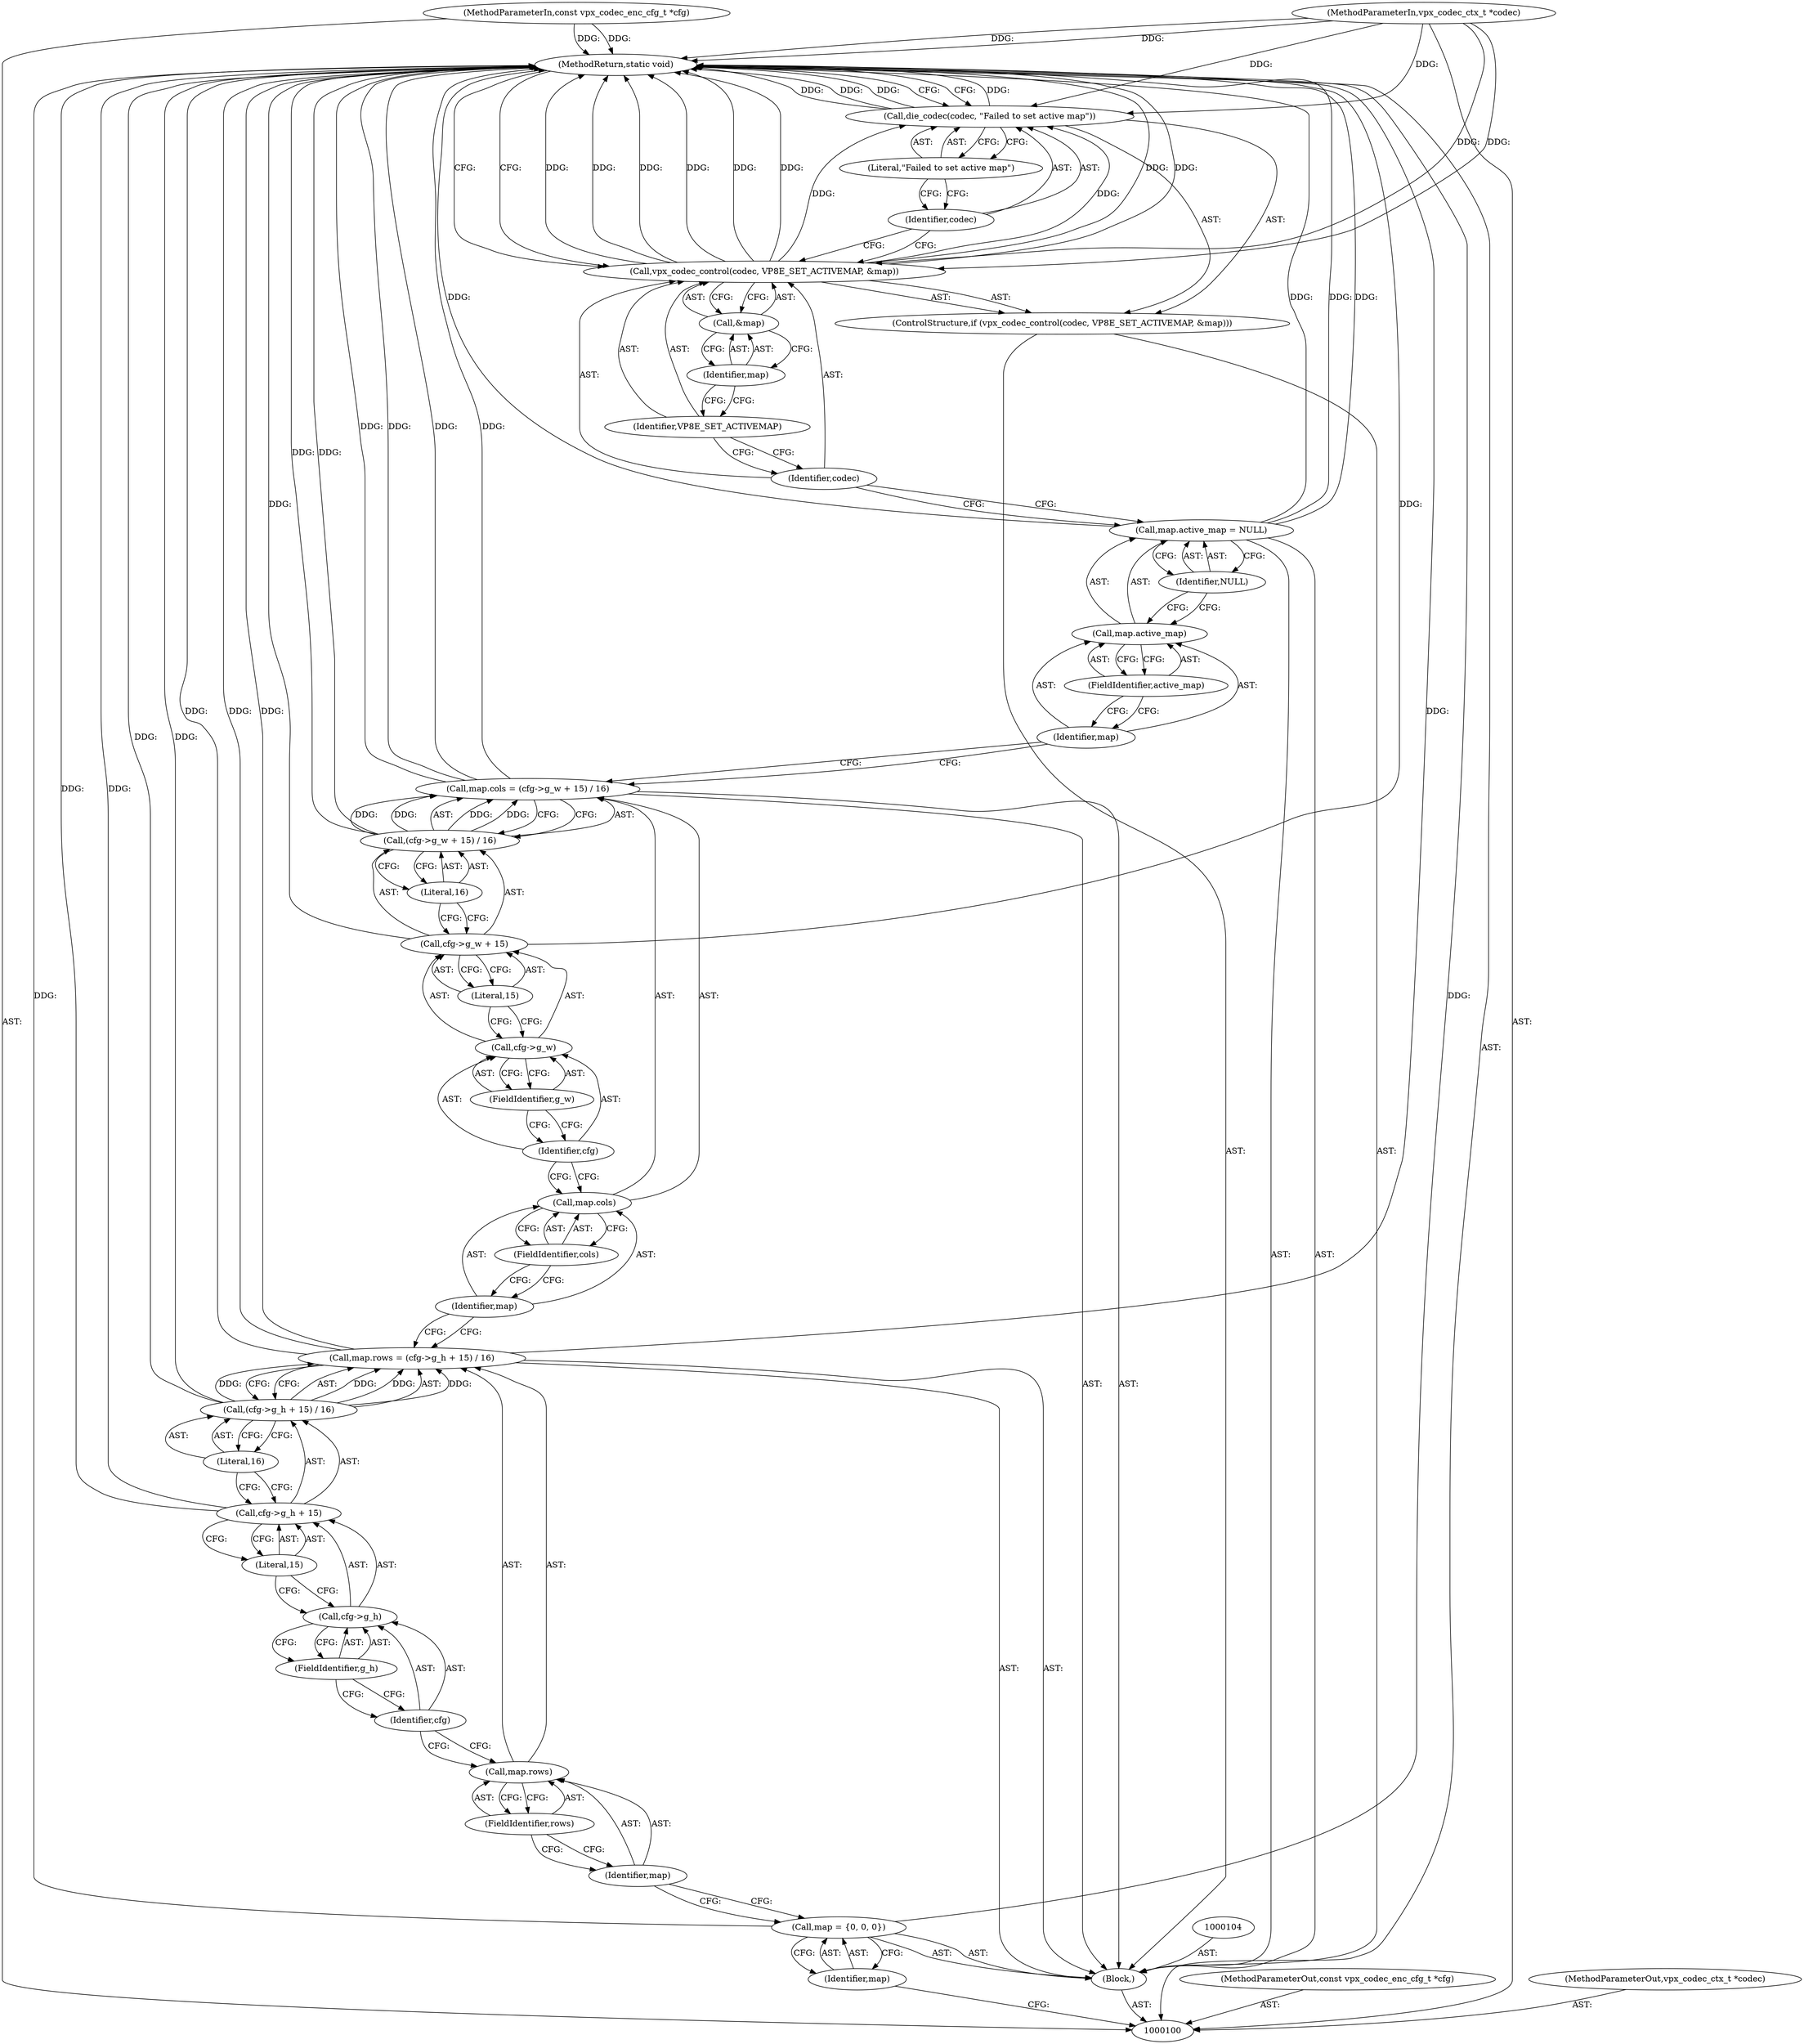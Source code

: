 digraph "0_Android_5a9753fca56f0eeb9f61e342b2fccffc364f9426_10" {
"1000143" [label="(MethodReturn,static void)"];
"1000101" [label="(MethodParameterIn,const vpx_codec_enc_cfg_t *cfg)"];
"1000193" [label="(MethodParameterOut,const vpx_codec_enc_cfg_t *cfg)"];
"1000141" [label="(Identifier,codec)"];
"1000142" [label="(Literal,\"Failed to set active map\")"];
"1000140" [label="(Call,die_codec(codec, \"Failed to set active map\"))"];
"1000102" [label="(MethodParameterIn,vpx_codec_ctx_t *codec)"];
"1000194" [label="(MethodParameterOut,vpx_codec_ctx_t *codec)"];
"1000103" [label="(Block,)"];
"1000105" [label="(Call,map = {0, 0, 0})"];
"1000106" [label="(Identifier,map)"];
"1000111" [label="(Call,(cfg->g_h + 15) / 16)"];
"1000112" [label="(Call,cfg->g_h + 15)"];
"1000113" [label="(Call,cfg->g_h)"];
"1000114" [label="(Identifier,cfg)"];
"1000115" [label="(FieldIdentifier,g_h)"];
"1000116" [label="(Literal,15)"];
"1000107" [label="(Call,map.rows = (cfg->g_h + 15) / 16)"];
"1000108" [label="(Call,map.rows)"];
"1000109" [label="(Identifier,map)"];
"1000117" [label="(Literal,16)"];
"1000110" [label="(FieldIdentifier,rows)"];
"1000122" [label="(Call,(cfg->g_w + 15) / 16)"];
"1000123" [label="(Call,cfg->g_w + 15)"];
"1000124" [label="(Call,cfg->g_w)"];
"1000125" [label="(Identifier,cfg)"];
"1000126" [label="(FieldIdentifier,g_w)"];
"1000127" [label="(Literal,15)"];
"1000118" [label="(Call,map.cols = (cfg->g_w + 15) / 16)"];
"1000119" [label="(Call,map.cols)"];
"1000120" [label="(Identifier,map)"];
"1000128" [label="(Literal,16)"];
"1000121" [label="(FieldIdentifier,cols)"];
"1000129" [label="(Call,map.active_map = NULL)"];
"1000130" [label="(Call,map.active_map)"];
"1000131" [label="(Identifier,map)"];
"1000133" [label="(Identifier,NULL)"];
"1000132" [label="(FieldIdentifier,active_map)"];
"1000134" [label="(ControlStructure,if (vpx_codec_control(codec, VP8E_SET_ACTIVEMAP, &map)))"];
"1000136" [label="(Identifier,codec)"];
"1000137" [label="(Identifier,VP8E_SET_ACTIVEMAP)"];
"1000135" [label="(Call,vpx_codec_control(codec, VP8E_SET_ACTIVEMAP, &map))"];
"1000138" [label="(Call,&map)"];
"1000139" [label="(Identifier,map)"];
"1000143" -> "1000100"  [label="AST: "];
"1000143" -> "1000140"  [label="CFG: "];
"1000143" -> "1000135"  [label="CFG: "];
"1000129" -> "1000143"  [label="DDG: "];
"1000129" -> "1000143"  [label="DDG: "];
"1000107" -> "1000143"  [label="DDG: "];
"1000107" -> "1000143"  [label="DDG: "];
"1000140" -> "1000143"  [label="DDG: "];
"1000140" -> "1000143"  [label="DDG: "];
"1000135" -> "1000143"  [label="DDG: "];
"1000135" -> "1000143"  [label="DDG: "];
"1000135" -> "1000143"  [label="DDG: "];
"1000135" -> "1000143"  [label="DDG: "];
"1000118" -> "1000143"  [label="DDG: "];
"1000118" -> "1000143"  [label="DDG: "];
"1000123" -> "1000143"  [label="DDG: "];
"1000122" -> "1000143"  [label="DDG: "];
"1000102" -> "1000143"  [label="DDG: "];
"1000111" -> "1000143"  [label="DDG: "];
"1000112" -> "1000143"  [label="DDG: "];
"1000101" -> "1000143"  [label="DDG: "];
"1000105" -> "1000143"  [label="DDG: "];
"1000101" -> "1000100"  [label="AST: "];
"1000101" -> "1000143"  [label="DDG: "];
"1000193" -> "1000100"  [label="AST: "];
"1000141" -> "1000140"  [label="AST: "];
"1000141" -> "1000135"  [label="CFG: "];
"1000142" -> "1000141"  [label="CFG: "];
"1000142" -> "1000140"  [label="AST: "];
"1000142" -> "1000141"  [label="CFG: "];
"1000140" -> "1000142"  [label="CFG: "];
"1000140" -> "1000134"  [label="AST: "];
"1000140" -> "1000142"  [label="CFG: "];
"1000141" -> "1000140"  [label="AST: "];
"1000142" -> "1000140"  [label="AST: "];
"1000143" -> "1000140"  [label="CFG: "];
"1000140" -> "1000143"  [label="DDG: "];
"1000140" -> "1000143"  [label="DDG: "];
"1000135" -> "1000140"  [label="DDG: "];
"1000102" -> "1000140"  [label="DDG: "];
"1000102" -> "1000100"  [label="AST: "];
"1000102" -> "1000143"  [label="DDG: "];
"1000102" -> "1000135"  [label="DDG: "];
"1000102" -> "1000140"  [label="DDG: "];
"1000194" -> "1000100"  [label="AST: "];
"1000103" -> "1000100"  [label="AST: "];
"1000104" -> "1000103"  [label="AST: "];
"1000105" -> "1000103"  [label="AST: "];
"1000107" -> "1000103"  [label="AST: "];
"1000118" -> "1000103"  [label="AST: "];
"1000129" -> "1000103"  [label="AST: "];
"1000134" -> "1000103"  [label="AST: "];
"1000105" -> "1000103"  [label="AST: "];
"1000105" -> "1000106"  [label="CFG: "];
"1000106" -> "1000105"  [label="AST: "];
"1000109" -> "1000105"  [label="CFG: "];
"1000105" -> "1000143"  [label="DDG: "];
"1000106" -> "1000105"  [label="AST: "];
"1000106" -> "1000100"  [label="CFG: "];
"1000105" -> "1000106"  [label="CFG: "];
"1000111" -> "1000107"  [label="AST: "];
"1000111" -> "1000117"  [label="CFG: "];
"1000112" -> "1000111"  [label="AST: "];
"1000117" -> "1000111"  [label="AST: "];
"1000107" -> "1000111"  [label="CFG: "];
"1000111" -> "1000143"  [label="DDG: "];
"1000111" -> "1000107"  [label="DDG: "];
"1000111" -> "1000107"  [label="DDG: "];
"1000112" -> "1000111"  [label="AST: "];
"1000112" -> "1000116"  [label="CFG: "];
"1000113" -> "1000112"  [label="AST: "];
"1000116" -> "1000112"  [label="AST: "];
"1000117" -> "1000112"  [label="CFG: "];
"1000112" -> "1000143"  [label="DDG: "];
"1000113" -> "1000112"  [label="AST: "];
"1000113" -> "1000115"  [label="CFG: "];
"1000114" -> "1000113"  [label="AST: "];
"1000115" -> "1000113"  [label="AST: "];
"1000116" -> "1000113"  [label="CFG: "];
"1000114" -> "1000113"  [label="AST: "];
"1000114" -> "1000108"  [label="CFG: "];
"1000115" -> "1000114"  [label="CFG: "];
"1000115" -> "1000113"  [label="AST: "];
"1000115" -> "1000114"  [label="CFG: "];
"1000113" -> "1000115"  [label="CFG: "];
"1000116" -> "1000112"  [label="AST: "];
"1000116" -> "1000113"  [label="CFG: "];
"1000112" -> "1000116"  [label="CFG: "];
"1000107" -> "1000103"  [label="AST: "];
"1000107" -> "1000111"  [label="CFG: "];
"1000108" -> "1000107"  [label="AST: "];
"1000111" -> "1000107"  [label="AST: "];
"1000120" -> "1000107"  [label="CFG: "];
"1000107" -> "1000143"  [label="DDG: "];
"1000107" -> "1000143"  [label="DDG: "];
"1000111" -> "1000107"  [label="DDG: "];
"1000111" -> "1000107"  [label="DDG: "];
"1000108" -> "1000107"  [label="AST: "];
"1000108" -> "1000110"  [label="CFG: "];
"1000109" -> "1000108"  [label="AST: "];
"1000110" -> "1000108"  [label="AST: "];
"1000114" -> "1000108"  [label="CFG: "];
"1000109" -> "1000108"  [label="AST: "];
"1000109" -> "1000105"  [label="CFG: "];
"1000110" -> "1000109"  [label="CFG: "];
"1000117" -> "1000111"  [label="AST: "];
"1000117" -> "1000112"  [label="CFG: "];
"1000111" -> "1000117"  [label="CFG: "];
"1000110" -> "1000108"  [label="AST: "];
"1000110" -> "1000109"  [label="CFG: "];
"1000108" -> "1000110"  [label="CFG: "];
"1000122" -> "1000118"  [label="AST: "];
"1000122" -> "1000128"  [label="CFG: "];
"1000123" -> "1000122"  [label="AST: "];
"1000128" -> "1000122"  [label="AST: "];
"1000118" -> "1000122"  [label="CFG: "];
"1000122" -> "1000143"  [label="DDG: "];
"1000122" -> "1000118"  [label="DDG: "];
"1000122" -> "1000118"  [label="DDG: "];
"1000123" -> "1000122"  [label="AST: "];
"1000123" -> "1000127"  [label="CFG: "];
"1000124" -> "1000123"  [label="AST: "];
"1000127" -> "1000123"  [label="AST: "];
"1000128" -> "1000123"  [label="CFG: "];
"1000123" -> "1000143"  [label="DDG: "];
"1000124" -> "1000123"  [label="AST: "];
"1000124" -> "1000126"  [label="CFG: "];
"1000125" -> "1000124"  [label="AST: "];
"1000126" -> "1000124"  [label="AST: "];
"1000127" -> "1000124"  [label="CFG: "];
"1000125" -> "1000124"  [label="AST: "];
"1000125" -> "1000119"  [label="CFG: "];
"1000126" -> "1000125"  [label="CFG: "];
"1000126" -> "1000124"  [label="AST: "];
"1000126" -> "1000125"  [label="CFG: "];
"1000124" -> "1000126"  [label="CFG: "];
"1000127" -> "1000123"  [label="AST: "];
"1000127" -> "1000124"  [label="CFG: "];
"1000123" -> "1000127"  [label="CFG: "];
"1000118" -> "1000103"  [label="AST: "];
"1000118" -> "1000122"  [label="CFG: "];
"1000119" -> "1000118"  [label="AST: "];
"1000122" -> "1000118"  [label="AST: "];
"1000131" -> "1000118"  [label="CFG: "];
"1000118" -> "1000143"  [label="DDG: "];
"1000118" -> "1000143"  [label="DDG: "];
"1000122" -> "1000118"  [label="DDG: "];
"1000122" -> "1000118"  [label="DDG: "];
"1000119" -> "1000118"  [label="AST: "];
"1000119" -> "1000121"  [label="CFG: "];
"1000120" -> "1000119"  [label="AST: "];
"1000121" -> "1000119"  [label="AST: "];
"1000125" -> "1000119"  [label="CFG: "];
"1000120" -> "1000119"  [label="AST: "];
"1000120" -> "1000107"  [label="CFG: "];
"1000121" -> "1000120"  [label="CFG: "];
"1000128" -> "1000122"  [label="AST: "];
"1000128" -> "1000123"  [label="CFG: "];
"1000122" -> "1000128"  [label="CFG: "];
"1000121" -> "1000119"  [label="AST: "];
"1000121" -> "1000120"  [label="CFG: "];
"1000119" -> "1000121"  [label="CFG: "];
"1000129" -> "1000103"  [label="AST: "];
"1000129" -> "1000133"  [label="CFG: "];
"1000130" -> "1000129"  [label="AST: "];
"1000133" -> "1000129"  [label="AST: "];
"1000136" -> "1000129"  [label="CFG: "];
"1000129" -> "1000143"  [label="DDG: "];
"1000129" -> "1000143"  [label="DDG: "];
"1000130" -> "1000129"  [label="AST: "];
"1000130" -> "1000132"  [label="CFG: "];
"1000131" -> "1000130"  [label="AST: "];
"1000132" -> "1000130"  [label="AST: "];
"1000133" -> "1000130"  [label="CFG: "];
"1000131" -> "1000130"  [label="AST: "];
"1000131" -> "1000118"  [label="CFG: "];
"1000132" -> "1000131"  [label="CFG: "];
"1000133" -> "1000129"  [label="AST: "];
"1000133" -> "1000130"  [label="CFG: "];
"1000129" -> "1000133"  [label="CFG: "];
"1000132" -> "1000130"  [label="AST: "];
"1000132" -> "1000131"  [label="CFG: "];
"1000130" -> "1000132"  [label="CFG: "];
"1000134" -> "1000103"  [label="AST: "];
"1000135" -> "1000134"  [label="AST: "];
"1000140" -> "1000134"  [label="AST: "];
"1000136" -> "1000135"  [label="AST: "];
"1000136" -> "1000129"  [label="CFG: "];
"1000137" -> "1000136"  [label="CFG: "];
"1000137" -> "1000135"  [label="AST: "];
"1000137" -> "1000136"  [label="CFG: "];
"1000139" -> "1000137"  [label="CFG: "];
"1000135" -> "1000134"  [label="AST: "];
"1000135" -> "1000138"  [label="CFG: "];
"1000136" -> "1000135"  [label="AST: "];
"1000137" -> "1000135"  [label="AST: "];
"1000138" -> "1000135"  [label="AST: "];
"1000141" -> "1000135"  [label="CFG: "];
"1000143" -> "1000135"  [label="CFG: "];
"1000135" -> "1000143"  [label="DDG: "];
"1000135" -> "1000143"  [label="DDG: "];
"1000135" -> "1000143"  [label="DDG: "];
"1000135" -> "1000143"  [label="DDG: "];
"1000102" -> "1000135"  [label="DDG: "];
"1000135" -> "1000140"  [label="DDG: "];
"1000138" -> "1000135"  [label="AST: "];
"1000138" -> "1000139"  [label="CFG: "];
"1000139" -> "1000138"  [label="AST: "];
"1000135" -> "1000138"  [label="CFG: "];
"1000139" -> "1000138"  [label="AST: "];
"1000139" -> "1000137"  [label="CFG: "];
"1000138" -> "1000139"  [label="CFG: "];
}
